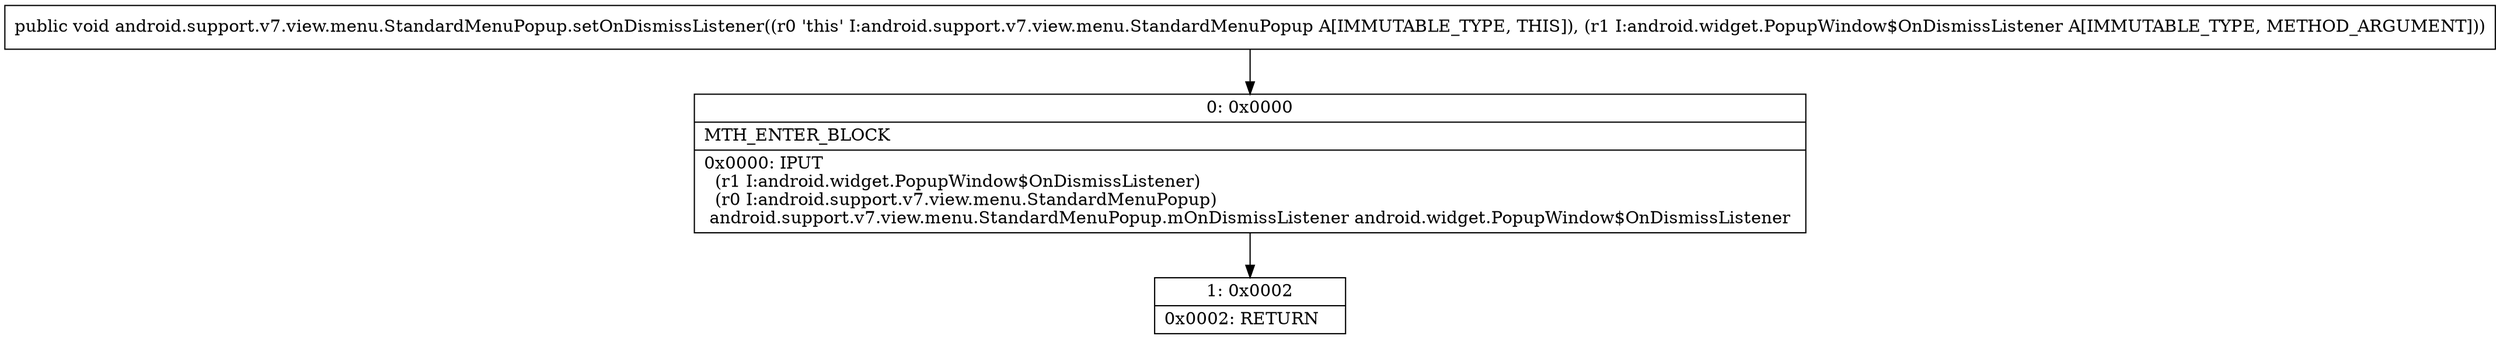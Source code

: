 digraph "CFG forandroid.support.v7.view.menu.StandardMenuPopup.setOnDismissListener(Landroid\/widget\/PopupWindow$OnDismissListener;)V" {
Node_0 [shape=record,label="{0\:\ 0x0000|MTH_ENTER_BLOCK\l|0x0000: IPUT  \l  (r1 I:android.widget.PopupWindow$OnDismissListener)\l  (r0 I:android.support.v7.view.menu.StandardMenuPopup)\l android.support.v7.view.menu.StandardMenuPopup.mOnDismissListener android.widget.PopupWindow$OnDismissListener \l}"];
Node_1 [shape=record,label="{1\:\ 0x0002|0x0002: RETURN   \l}"];
MethodNode[shape=record,label="{public void android.support.v7.view.menu.StandardMenuPopup.setOnDismissListener((r0 'this' I:android.support.v7.view.menu.StandardMenuPopup A[IMMUTABLE_TYPE, THIS]), (r1 I:android.widget.PopupWindow$OnDismissListener A[IMMUTABLE_TYPE, METHOD_ARGUMENT])) }"];
MethodNode -> Node_0;
Node_0 -> Node_1;
}


